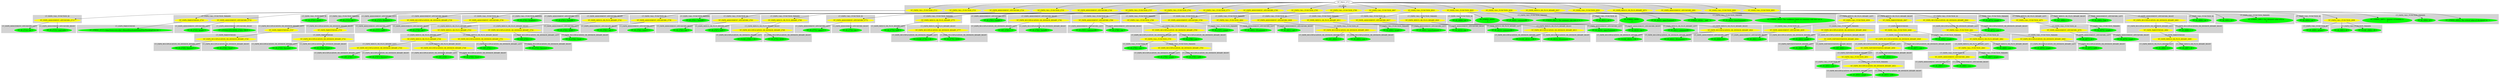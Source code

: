 digraph {

subgraph cluster0 {
 node [style=filled,color=white];
 style=filled;
 color=lightgrey;
 label = "CT_PROG";

"NT_EXPR_CALL_FUNCTION_2712"
 [fillcolor = yellow]
"NT_EXPR_CALL_FUNCTION_2721"
 [fillcolor = yellow]
"NT_EXPR_ASSIGNMENT_OPETATORS_2724"
 [fillcolor = yellow]
"NT_EXPR_CALL_FUNCTION_2735"
 [fillcolor = yellow]
"NT_EXPR_ASSIGNMENT_OPETATORS_2740"
 [fillcolor = yellow]
"NT_EXPR_CALL_FUNCTION_2757"
 [fillcolor = yellow]
"NT_EXPR_CALL_FUNCTION_2762"
 [fillcolor = yellow]
"NT_EXPR_CALL_FUNCTION_2771"
 [fillcolor = yellow]
"NT_EXPR_ASSIGNMENT_OPETATORS_2780"
 [fillcolor = yellow]
"NT_EXPR_CALL_FUNCTION_2785"
 [fillcolor = yellow]
"NT_EXPR_CALL_FUNCTION_2798"
 [fillcolor = yellow]
"NT_EXPR_CALL_FUNCTION_2807"
 [fillcolor = yellow]
"NT_EXPR_CALL_FUNCTION_2816"
 [fillcolor = yellow]
"NT_EXPR_CALL_FUNCTION_2825"
 [fillcolor = yellow]
"NT_EXPR_CALL_FUNCTION_2830"
 [fillcolor = yellow]
"NT_EXPR_MINUS_OR_PLUS_BINARY_2837"
 [fillcolor = yellow]
"NT_EXPR_CALL_FUNCTION_2859"
 [fillcolor = yellow]
"NT_EXPR_MINUS_OR_PLUS_BINARY_2874"
 [fillcolor = yellow]
"NT_EXPR_ASSIGNMENT_OPETATORS_2881"
 [fillcolor = yellow]
"NT_EXPR_CALL_FUNCTION_2889"
 [fillcolor = yellow]
"NT_EXPR_CALL_FUNCTION_2893"
 [fillcolor = yellow]
}
"NT_PROG_2711"->"NT_EXPR_CALL_FUNCTION_2712"
subgraph cluster1 {
 node [style=filled,color=white];
 style=filled;
 color=lightgrey;
 label = "CT_EXPR_CALL_FUNCTION_ID";

"NT_EXPR_ASSIGNMENT_OPETATORS_2713"
 [fillcolor = yellow]
}
subgraph cluster2 {
 node [style=filled,color=white];
 style=filled;
 color=lightgrey;
 label = "CT_EXPR_CALL_FUNCTION_PARAMS";

"NT_EXPR_PARENTHESIS_2716"
 [fillcolor = yellow]
"NT_EXPR_ASSIGNMENT_OPETATORS_2718"
 [fillcolor = yellow]
}
"NT_EXPR_CALL_FUNCTION_2712"->"NT_EXPR_ASSIGNMENT_OPETATORS_2713"
subgraph cluster3 {
 node [style=filled,color=white];
 style=filled;
 color=lightgrey;
 label = "CT_EXPR_ASSIGNMENT_OPETATORS_LEFT";

"NT_ID_2714< dat >"
 [fillcolor = green]
}
subgraph cluster4 {
 node [style=filled,color=white];
 style=filled;
 color=lightgrey;
 label = "CT_EXPR_ASSIGNMENT_OPETATORS_RIGHT";

"NT_ID_2715< read.table >"
 [fillcolor = green]
}
"NT_EXPR_ASSIGNMENT_OPETATORS_2713"->"NT_ID_2714< dat >"
"NT_EXPR_ASSIGNMENT_OPETATORS_2713"->"NT_ID_2715< read.table >"
"NT_EXPR_CALL_FUNCTION_2712"->"NT_EXPR_PARENTHESIS_2716"
subgraph cluster5 {
 node [style=filled,color=white];
 style=filled;
 color=lightgrey;
 label = "CT_EXPR_PARENTHESIS";

"NT_STRING_2717< http://www.uvm.edu/~dhowell/methods8/DataFiles/SmokingGum.dat >"
 [fillcolor = green]
}
"NT_EXPR_PARENTHESIS_2716"->"NT_STRING_2717< http://www.uvm.edu/~dhowell/methods8/DataFiles/SmokingGum.dat >"
"NT_EXPR_CALL_FUNCTION_2712"->"NT_EXPR_ASSIGNMENT_OPETATORS_2718"
subgraph cluster6 {
 node [style=filled,color=white];
 style=filled;
 color=lightgrey;
 label = "CT_EXPR_ASSIGNMENT_OPETATORS_LEFT";

"NT_ID_2719< header >"
 [fillcolor = green]
}
subgraph cluster7 {
 node [style=filled,color=white];
 style=filled;
 color=lightgrey;
 label = "CT_EXPR_ASSIGNMENT_OPETATORS_RIGHT";

"NT_LITERALSPECIFIER_2720< TRUE >"
 [fillcolor = green]
}
"NT_EXPR_ASSIGNMENT_OPETATORS_2718"->"NT_ID_2719< header >"
"NT_EXPR_ASSIGNMENT_OPETATORS_2718"->"NT_LITERALSPECIFIER_2720< TRUE >"
"NT_PROG_2711"->"NT_EXPR_CALL_FUNCTION_2721"
subgraph cluster8 {
 node [style=filled,color=white];
 style=filled;
 color=lightgrey;
 label = "CT_EXPR_CALL_FUNCTION_ID";

"NT_ID_2722< attach >"
 [fillcolor = green]
}
subgraph cluster9 {
 node [style=filled,color=white];
 style=filled;
 color=lightgrey;
 label = "CT_EXPR_CALL_FUNCTION_PARAMS";

"NT_ID_2723< dat >"
 [fillcolor = green]
}
"NT_EXPR_CALL_FUNCTION_2721"->"NT_ID_2722< attach >"
"NT_EXPR_CALL_FUNCTION_2721"->"NT_ID_2723< dat >"
"NT_PROG_2711"->"NT_EXPR_ASSIGNMENT_OPETATORS_2724"
subgraph cluster10 {
 node [style=filled,color=white];
 style=filled;
 color=lightgrey;
 label = "CT_EXPR_ASSIGNMENT_OPETATORS_LEFT";

"NT_ID_2725< RiskRatio >"
 [fillcolor = green]
}
subgraph cluster11 {
 node [style=filled,color=white];
 style=filled;
 color=lightgrey;
 label = "CT_EXPR_ASSIGNMENT_OPETATORS_RIGHT";

"NT_EXPR_MULTIPLICATION_OR_DIVISION_BINARY_2726"
 [fillcolor = yellow]
}
"NT_EXPR_ASSIGNMENT_OPETATORS_2724"->"NT_ID_2725< RiskRatio >"
"NT_EXPR_ASSIGNMENT_OPETATORS_2724"->"NT_EXPR_MULTIPLICATION_OR_DIVISION_BINARY_2726"
subgraph cluster12 {
 node [style=filled,color=white];
 style=filled;
 color=lightgrey;
 label = "CT_EXPR_MULTIPLICATION_OR_DIVISION_BINARY_LEFT";

"NT_EXPR_PARENTHESIS_2727"
 [fillcolor = yellow]
}
subgraph cluster13 {
 node [style=filled,color=white];
 style=filled;
 color=lightgrey;
 label = "CT_EXPR_MULTIPLICATION_OR_DIVISION_BINARY_RIGHT";

"NT_EXPR_PARENTHESIS_2731"
 [fillcolor = yellow]
}
"NT_EXPR_MULTIPLICATION_OR_DIVISION_BINARY_2726"->"NT_EXPR_PARENTHESIS_2727"
subgraph cluster14 {
 node [style=filled,color=white];
 style=filled;
 color=lightgrey;
 label = "CT_EXPR_PARENTHESIS";

"NT_EXPR_MULTIPLICATION_OR_DIVISION_BINARY_2728"
 [fillcolor = yellow]
}
"NT_EXPR_PARENTHESIS_2727"->"NT_EXPR_MULTIPLICATION_OR_DIVISION_BINARY_2728"
subgraph cluster15 {
 node [style=filled,color=white];
 style=filled;
 color=lightgrey;
 label = "CT_EXPR_MULTIPLICATION_OR_DIVISION_BINARY_LEFT";

"NT_ID_2729< SuccessT >"
 [fillcolor = green]
}
subgraph cluster16 {
 node [style=filled,color=white];
 style=filled;
 color=lightgrey;
 label = "CT_EXPR_MULTIPLICATION_OR_DIVISION_BINARY_RIGHT";

"NT_ID_2730< TotalT >"
 [fillcolor = green]
}
"NT_EXPR_MULTIPLICATION_OR_DIVISION_BINARY_2728"->"NT_ID_2729< SuccessT >"
"NT_EXPR_MULTIPLICATION_OR_DIVISION_BINARY_2728"->"NT_ID_2730< TotalT >"
"NT_EXPR_MULTIPLICATION_OR_DIVISION_BINARY_2726"->"NT_EXPR_PARENTHESIS_2731"
subgraph cluster17 {
 node [style=filled,color=white];
 style=filled;
 color=lightgrey;
 label = "CT_EXPR_PARENTHESIS";

"NT_EXPR_MULTIPLICATION_OR_DIVISION_BINARY_2732"
 [fillcolor = yellow]
}
"NT_EXPR_PARENTHESIS_2731"->"NT_EXPR_MULTIPLICATION_OR_DIVISION_BINARY_2732"
subgraph cluster18 {
 node [style=filled,color=white];
 style=filled;
 color=lightgrey;
 label = "CT_EXPR_MULTIPLICATION_OR_DIVISION_BINARY_LEFT";

"NT_ID_2733< SuccessC >"
 [fillcolor = green]
}
subgraph cluster19 {
 node [style=filled,color=white];
 style=filled;
 color=lightgrey;
 label = "CT_EXPR_MULTIPLICATION_OR_DIVISION_BINARY_RIGHT";

"NT_ID_2734< TotalC >"
 [fillcolor = green]
}
"NT_EXPR_MULTIPLICATION_OR_DIVISION_BINARY_2732"->"NT_ID_2733< SuccessC >"
"NT_EXPR_MULTIPLICATION_OR_DIVISION_BINARY_2732"->"NT_ID_2734< TotalC >"
"NT_PROG_2711"->"NT_EXPR_CALL_FUNCTION_2735"
subgraph cluster20 {
 node [style=filled,color=white];
 style=filled;
 color=lightgrey;
 label = "CT_EXPR_CALL_FUNCTION_ID";

"NT_EXPR_ASSIGNMENT_OPETATORS_2736"
 [fillcolor = yellow]
}
subgraph cluster21 {
 node [style=filled,color=white];
 style=filled;
 color=lightgrey;
 label = "CT_EXPR_CALL_FUNCTION_PARAMS";

"NT_ID_2739< RiskRatio >"
 [fillcolor = green]
}
"NT_EXPR_CALL_FUNCTION_2735"->"NT_EXPR_ASSIGNMENT_OPETATORS_2736"
subgraph cluster22 {
 node [style=filled,color=white];
 style=filled;
 color=lightgrey;
 label = "CT_EXPR_ASSIGNMENT_OPETATORS_LEFT";

"NT_ID_2737< lnRR >"
 [fillcolor = green]
}
subgraph cluster23 {
 node [style=filled,color=white];
 style=filled;
 color=lightgrey;
 label = "CT_EXPR_ASSIGNMENT_OPETATORS_RIGHT";

"NT_ID_2738< log >"
 [fillcolor = green]
}
"NT_EXPR_ASSIGNMENT_OPETATORS_2736"->"NT_ID_2737< lnRR >"
"NT_EXPR_ASSIGNMENT_OPETATORS_2736"->"NT_ID_2738< log >"
"NT_EXPR_CALL_FUNCTION_2735"->"NT_ID_2739< RiskRatio >"
"NT_PROG_2711"->"NT_EXPR_ASSIGNMENT_OPETATORS_2740"
subgraph cluster24 {
 node [style=filled,color=white];
 style=filled;
 color=lightgrey;
 label = "CT_EXPR_ASSIGNMENT_OPETATORS_LEFT";

"NT_ID_2741< VarlnRR >"
 [fillcolor = green]
}
subgraph cluster25 {
 node [style=filled,color=white];
 style=filled;
 color=lightgrey;
 label = "CT_EXPR_ASSIGNMENT_OPETATORS_RIGHT";

"NT_EXPR_MINUS_OR_PLUS_BINARY_2742"
 [fillcolor = yellow]
}
"NT_EXPR_ASSIGNMENT_OPETATORS_2740"->"NT_ID_2741< VarlnRR >"
"NT_EXPR_ASSIGNMENT_OPETATORS_2740"->"NT_EXPR_MINUS_OR_PLUS_BINARY_2742"
subgraph cluster26 {
 node [style=filled,color=white];
 style=filled;
 color=lightgrey;
 label = "CT_EXPR_MINUS_OR_PLUS_BINARY_LEFT";

"NT_EXPR_MINUS_OR_PLUS_BINARY_2743"
 [fillcolor = yellow]
}
subgraph cluster27 {
 node [style=filled,color=white];
 style=filled;
 color=lightgrey;
 label = "CT_EXPR_MINUS_OR_PLUS_BINARY_RIGHT";

"NT_EXPR_MULTIPLICATION_OR_DIVISION_BINARY_2754"
 [fillcolor = yellow]
}
"NT_EXPR_MINUS_OR_PLUS_BINARY_2742"->"NT_EXPR_MINUS_OR_PLUS_BINARY_2743"
subgraph cluster28 {
 node [style=filled,color=white];
 style=filled;
 color=lightgrey;
 label = "CT_EXPR_MINUS_OR_PLUS_BINARY_LEFT";

"NT_EXPR_MINUS_OR_PLUS_BINARY_2744"
 [fillcolor = yellow]
}
subgraph cluster29 {
 node [style=filled,color=white];
 style=filled;
 color=lightgrey;
 label = "CT_EXPR_MINUS_OR_PLUS_BINARY_RIGHT";

"NT_EXPR_MULTIPLICATION_OR_DIVISION_BINARY_2751"
 [fillcolor = yellow]
}
"NT_EXPR_MINUS_OR_PLUS_BINARY_2743"->"NT_EXPR_MINUS_OR_PLUS_BINARY_2744"
subgraph cluster30 {
 node [style=filled,color=white];
 style=filled;
 color=lightgrey;
 label = "CT_EXPR_MINUS_OR_PLUS_BINARY_LEFT";

"NT_EXPR_MULTIPLICATION_OR_DIVISION_BINARY_2745"
 [fillcolor = yellow]
}
subgraph cluster31 {
 node [style=filled,color=white];
 style=filled;
 color=lightgrey;
 label = "CT_EXPR_MINUS_OR_PLUS_BINARY_RIGHT";

"NT_EXPR_MULTIPLICATION_OR_DIVISION_BINARY_2748"
 [fillcolor = yellow]
}
"NT_EXPR_MINUS_OR_PLUS_BINARY_2744"->"NT_EXPR_MULTIPLICATION_OR_DIVISION_BINARY_2745"
subgraph cluster32 {
 node [style=filled,color=white];
 style=filled;
 color=lightgrey;
 label = "CT_EXPR_MULTIPLICATION_OR_DIVISION_BINARY_LEFT";

"NT_INT_2746< 1 >"
 [fillcolor = green]
}
subgraph cluster33 {
 node [style=filled,color=white];
 style=filled;
 color=lightgrey;
 label = "CT_EXPR_MULTIPLICATION_OR_DIVISION_BINARY_RIGHT";

"NT_ID_2747< SuccessT >"
 [fillcolor = green]
}
"NT_EXPR_MULTIPLICATION_OR_DIVISION_BINARY_2745"->"NT_INT_2746< 1 >"
"NT_EXPR_MULTIPLICATION_OR_DIVISION_BINARY_2745"->"NT_ID_2747< SuccessT >"
"NT_EXPR_MINUS_OR_PLUS_BINARY_2744"->"NT_EXPR_MULTIPLICATION_OR_DIVISION_BINARY_2748"
subgraph cluster34 {
 node [style=filled,color=white];
 style=filled;
 color=lightgrey;
 label = "CT_EXPR_MULTIPLICATION_OR_DIVISION_BINARY_LEFT";

"NT_INT_2749< 1 >"
 [fillcolor = green]
}
subgraph cluster35 {
 node [style=filled,color=white];
 style=filled;
 color=lightgrey;
 label = "CT_EXPR_MULTIPLICATION_OR_DIVISION_BINARY_RIGHT";

"NT_ID_2750< TotalT >"
 [fillcolor = green]
}
"NT_EXPR_MULTIPLICATION_OR_DIVISION_BINARY_2748"->"NT_INT_2749< 1 >"
"NT_EXPR_MULTIPLICATION_OR_DIVISION_BINARY_2748"->"NT_ID_2750< TotalT >"
"NT_EXPR_MINUS_OR_PLUS_BINARY_2743"->"NT_EXPR_MULTIPLICATION_OR_DIVISION_BINARY_2751"
subgraph cluster36 {
 node [style=filled,color=white];
 style=filled;
 color=lightgrey;
 label = "CT_EXPR_MULTIPLICATION_OR_DIVISION_BINARY_LEFT";

"NT_INT_2752< 1 >"
 [fillcolor = green]
}
subgraph cluster37 {
 node [style=filled,color=white];
 style=filled;
 color=lightgrey;
 label = "CT_EXPR_MULTIPLICATION_OR_DIVISION_BINARY_RIGHT";

"NT_ID_2753< SuccessC >"
 [fillcolor = green]
}
"NT_EXPR_MULTIPLICATION_OR_DIVISION_BINARY_2751"->"NT_INT_2752< 1 >"
"NT_EXPR_MULTIPLICATION_OR_DIVISION_BINARY_2751"->"NT_ID_2753< SuccessC >"
"NT_EXPR_MINUS_OR_PLUS_BINARY_2742"->"NT_EXPR_MULTIPLICATION_OR_DIVISION_BINARY_2754"
subgraph cluster38 {
 node [style=filled,color=white];
 style=filled;
 color=lightgrey;
 label = "CT_EXPR_MULTIPLICATION_OR_DIVISION_BINARY_LEFT";

"NT_INT_2755< 1 >"
 [fillcolor = green]
}
subgraph cluster39 {
 node [style=filled,color=white];
 style=filled;
 color=lightgrey;
 label = "CT_EXPR_MULTIPLICATION_OR_DIVISION_BINARY_RIGHT";

"NT_ID_2756< TotalC >"
 [fillcolor = green]
}
"NT_EXPR_MULTIPLICATION_OR_DIVISION_BINARY_2754"->"NT_INT_2755< 1 >"
"NT_EXPR_MULTIPLICATION_OR_DIVISION_BINARY_2754"->"NT_ID_2756< TotalC >"
"NT_PROG_2711"->"NT_EXPR_CALL_FUNCTION_2757"
subgraph cluster40 {
 node [style=filled,color=white];
 style=filled;
 color=lightgrey;
 label = "CT_EXPR_CALL_FUNCTION_ID";

"NT_EXPR_ASSIGNMENT_OPETATORS_2758"
 [fillcolor = yellow]
}
subgraph cluster41 {
 node [style=filled,color=white];
 style=filled;
 color=lightgrey;
 label = "CT_EXPR_CALL_FUNCTION_PARAMS";

"NT_ID_2761< VarlnRR >"
 [fillcolor = green]
}
"NT_EXPR_CALL_FUNCTION_2757"->"NT_EXPR_ASSIGNMENT_OPETATORS_2758"
subgraph cluster42 {
 node [style=filled,color=white];
 style=filled;
 color=lightgrey;
 label = "CT_EXPR_ASSIGNMENT_OPETATORS_LEFT";

"NT_ID_2759< SERR >"
 [fillcolor = green]
}
subgraph cluster43 {
 node [style=filled,color=white];
 style=filled;
 color=lightgrey;
 label = "CT_EXPR_ASSIGNMENT_OPETATORS_RIGHT";

"NT_ID_2760< sqrt >"
 [fillcolor = green]
}
"NT_EXPR_ASSIGNMENT_OPETATORS_2758"->"NT_ID_2759< SERR >"
"NT_EXPR_ASSIGNMENT_OPETATORS_2758"->"NT_ID_2760< sqrt >"
"NT_EXPR_CALL_FUNCTION_2757"->"NT_ID_2761< VarlnRR >"
"NT_PROG_2711"->"NT_EXPR_CALL_FUNCTION_2762"
subgraph cluster44 {
 node [style=filled,color=white];
 style=filled;
 color=lightgrey;
 label = "CT_EXPR_CALL_FUNCTION_ID";

"NT_EXPR_ASSIGNMENT_OPETATORS_2763"
 [fillcolor = yellow]
}
subgraph cluster45 {
 node [style=filled,color=white];
 style=filled;
 color=lightgrey;
 label = "CT_EXPR_CALL_FUNCTION_PARAMS";

"NT_EXPR_MINUS_OR_PLUS_BINARY_2766"
 [fillcolor = yellow]
}
"NT_EXPR_CALL_FUNCTION_2762"->"NT_EXPR_ASSIGNMENT_OPETATORS_2763"
subgraph cluster46 {
 node [style=filled,color=white];
 style=filled;
 color=lightgrey;
 label = "CT_EXPR_ASSIGNMENT_OPETATORS_LEFT";

"NT_ID_2764< lowerCI >"
 [fillcolor = green]
}
subgraph cluster47 {
 node [style=filled,color=white];
 style=filled;
 color=lightgrey;
 label = "CT_EXPR_ASSIGNMENT_OPETATORS_RIGHT";

"NT_ID_2765< exp >"
 [fillcolor = green]
}
"NT_EXPR_ASSIGNMENT_OPETATORS_2763"->"NT_ID_2764< lowerCI >"
"NT_EXPR_ASSIGNMENT_OPETATORS_2763"->"NT_ID_2765< exp >"
"NT_EXPR_CALL_FUNCTION_2762"->"NT_EXPR_MINUS_OR_PLUS_BINARY_2766"
subgraph cluster48 {
 node [style=filled,color=white];
 style=filled;
 color=lightgrey;
 label = "CT_EXPR_MINUS_OR_PLUS_BINARY_LEFT";

"NT_ID_2767< lnRR >"
 [fillcolor = green]
}
subgraph cluster49 {
 node [style=filled,color=white];
 style=filled;
 color=lightgrey;
 label = "CT_EXPR_MINUS_OR_PLUS_BINARY_RIGHT";

"NT_EXPR_MULTIPLICATION_OR_DIVISION_BINARY_2768"
 [fillcolor = yellow]
}
"NT_EXPR_MINUS_OR_PLUS_BINARY_2766"->"NT_ID_2767< lnRR >"
"NT_EXPR_MINUS_OR_PLUS_BINARY_2766"->"NT_EXPR_MULTIPLICATION_OR_DIVISION_BINARY_2768"
subgraph cluster50 {
 node [style=filled,color=white];
 style=filled;
 color=lightgrey;
 label = "CT_EXPR_MULTIPLICATION_OR_DIVISION_BINARY_LEFT";

"NT_FLOAT_2769< 1.96 >"
 [fillcolor = green]
}
subgraph cluster51 {
 node [style=filled,color=white];
 style=filled;
 color=lightgrey;
 label = "CT_EXPR_MULTIPLICATION_OR_DIVISION_BINARY_RIGHT";

"NT_ID_2770< SERR >"
 [fillcolor = green]
}
"NT_EXPR_MULTIPLICATION_OR_DIVISION_BINARY_2768"->"NT_FLOAT_2769< 1.96 >"
"NT_EXPR_MULTIPLICATION_OR_DIVISION_BINARY_2768"->"NT_ID_2770< SERR >"
"NT_PROG_2711"->"NT_EXPR_CALL_FUNCTION_2771"
subgraph cluster52 {
 node [style=filled,color=white];
 style=filled;
 color=lightgrey;
 label = "CT_EXPR_CALL_FUNCTION_ID";

"NT_EXPR_ASSIGNMENT_OPETATORS_2772"
 [fillcolor = yellow]
}
subgraph cluster53 {
 node [style=filled,color=white];
 style=filled;
 color=lightgrey;
 label = "CT_EXPR_CALL_FUNCTION_PARAMS";

"NT_EXPR_MINUS_OR_PLUS_BINARY_2775"
 [fillcolor = yellow]
}
"NT_EXPR_CALL_FUNCTION_2771"->"NT_EXPR_ASSIGNMENT_OPETATORS_2772"
subgraph cluster54 {
 node [style=filled,color=white];
 style=filled;
 color=lightgrey;
 label = "CT_EXPR_ASSIGNMENT_OPETATORS_LEFT";

"NT_ID_2773< upperCI >"
 [fillcolor = green]
}
subgraph cluster55 {
 node [style=filled,color=white];
 style=filled;
 color=lightgrey;
 label = "CT_EXPR_ASSIGNMENT_OPETATORS_RIGHT";

"NT_ID_2774< exp >"
 [fillcolor = green]
}
"NT_EXPR_ASSIGNMENT_OPETATORS_2772"->"NT_ID_2773< upperCI >"
"NT_EXPR_ASSIGNMENT_OPETATORS_2772"->"NT_ID_2774< exp >"
"NT_EXPR_CALL_FUNCTION_2771"->"NT_EXPR_MINUS_OR_PLUS_BINARY_2775"
subgraph cluster56 {
 node [style=filled,color=white];
 style=filled;
 color=lightgrey;
 label = "CT_EXPR_MINUS_OR_PLUS_BINARY_LEFT";

"NT_ID_2776< lnRR >"
 [fillcolor = green]
}
subgraph cluster57 {
 node [style=filled,color=white];
 style=filled;
 color=lightgrey;
 label = "CT_EXPR_MINUS_OR_PLUS_BINARY_RIGHT";

"NT_EXPR_MULTIPLICATION_OR_DIVISION_BINARY_2777"
 [fillcolor = yellow]
}
"NT_EXPR_MINUS_OR_PLUS_BINARY_2775"->"NT_ID_2776< lnRR >"
"NT_EXPR_MINUS_OR_PLUS_BINARY_2775"->"NT_EXPR_MULTIPLICATION_OR_DIVISION_BINARY_2777"
subgraph cluster58 {
 node [style=filled,color=white];
 style=filled;
 color=lightgrey;
 label = "CT_EXPR_MULTIPLICATION_OR_DIVISION_BINARY_LEFT";

"NT_FLOAT_2778< 1.96 >"
 [fillcolor = green]
}
subgraph cluster59 {
 node [style=filled,color=white];
 style=filled;
 color=lightgrey;
 label = "CT_EXPR_MULTIPLICATION_OR_DIVISION_BINARY_RIGHT";

"NT_ID_2779< SERR >"
 [fillcolor = green]
}
"NT_EXPR_MULTIPLICATION_OR_DIVISION_BINARY_2777"->"NT_FLOAT_2778< 1.96 >"
"NT_EXPR_MULTIPLICATION_OR_DIVISION_BINARY_2777"->"NT_ID_2779< SERR >"
"NT_PROG_2711"->"NT_EXPR_ASSIGNMENT_OPETATORS_2780"
subgraph cluster60 {
 node [style=filled,color=white];
 style=filled;
 color=lightgrey;
 label = "CT_EXPR_ASSIGNMENT_OPETATORS_LEFT";

"NT_ID_2781< weight >"
 [fillcolor = green]
}
subgraph cluster61 {
 node [style=filled,color=white];
 style=filled;
 color=lightgrey;
 label = "CT_EXPR_ASSIGNMENT_OPETATORS_RIGHT";

"NT_EXPR_MULTIPLICATION_OR_DIVISION_BINARY_2782"
 [fillcolor = yellow]
}
"NT_EXPR_ASSIGNMENT_OPETATORS_2780"->"NT_ID_2781< weight >"
"NT_EXPR_ASSIGNMENT_OPETATORS_2780"->"NT_EXPR_MULTIPLICATION_OR_DIVISION_BINARY_2782"
subgraph cluster62 {
 node [style=filled,color=white];
 style=filled;
 color=lightgrey;
 label = "CT_EXPR_MULTIPLICATION_OR_DIVISION_BINARY_LEFT";

"NT_INT_2783< 1 >"
 [fillcolor = green]
}
subgraph cluster63 {
 node [style=filled,color=white];
 style=filled;
 color=lightgrey;
 label = "CT_EXPR_MULTIPLICATION_OR_DIVISION_BINARY_RIGHT";

"NT_ID_2784< VarlnRR >"
 [fillcolor = green]
}
"NT_EXPR_MULTIPLICATION_OR_DIVISION_BINARY_2782"->"NT_INT_2783< 1 >"
"NT_EXPR_MULTIPLICATION_OR_DIVISION_BINARY_2782"->"NT_ID_2784< VarlnRR >"
"NT_PROG_2711"->"NT_EXPR_CALL_FUNCTION_2785"
subgraph cluster64 {
 node [style=filled,color=white];
 style=filled;
 color=lightgrey;
 label = "CT_EXPR_CALL_FUNCTION_ID";

"NT_EXPR_ASSIGNMENT_OPETATORS_2786"
 [fillcolor = yellow]
}
subgraph cluster65 {
 node [style=filled,color=white];
 style=filled;
 color=lightgrey;
 label = "CT_EXPR_CALL_FUNCTION_PARAMS";

"NT_EXPR_CALL_FUNCTION_2789"
 [fillcolor = yellow]
}
"NT_EXPR_CALL_FUNCTION_2785"->"NT_EXPR_ASSIGNMENT_OPETATORS_2786"
subgraph cluster66 {
 node [style=filled,color=white];
 style=filled;
 color=lightgrey;
 label = "CT_EXPR_ASSIGNMENT_OPETATORS_LEFT";

"NT_ID_2787< summaryRR >"
 [fillcolor = green]
}
subgraph cluster67 {
 node [style=filled,color=white];
 style=filled;
 color=lightgrey;
 label = "CT_EXPR_ASSIGNMENT_OPETATORS_RIGHT";

"NT_ID_2788< exp >"
 [fillcolor = green]
}
"NT_EXPR_ASSIGNMENT_OPETATORS_2786"->"NT_ID_2787< summaryRR >"
"NT_EXPR_ASSIGNMENT_OPETATORS_2786"->"NT_ID_2788< exp >"
"NT_EXPR_CALL_FUNCTION_2785"->"NT_EXPR_CALL_FUNCTION_2789"
subgraph cluster68 {
 node [style=filled,color=white];
 style=filled;
 color=lightgrey;
 label = "CT_EXPR_CALL_FUNCTION_ID";

"NT_EXPR_MULTIPLICATION_OR_DIVISION_BINARY_2790"
 [fillcolor = yellow]
}
subgraph cluster69 {
 node [style=filled,color=white];
 style=filled;
 color=lightgrey;
 label = "CT_EXPR_CALL_FUNCTION_PARAMS";

"NT_ID_2797< weight >"
 [fillcolor = green]
}
"NT_EXPR_CALL_FUNCTION_2789"->"NT_EXPR_MULTIPLICATION_OR_DIVISION_BINARY_2790"
subgraph cluster70 {
 node [style=filled,color=white];
 style=filled;
 color=lightgrey;
 label = "CT_EXPR_MULTIPLICATION_OR_DIVISION_BINARY_LEFT";

"NT_EXPR_CALL_FUNCTION_2791"
 [fillcolor = yellow]
}
subgraph cluster71 {
 node [style=filled,color=white];
 style=filled;
 color=lightgrey;
 label = "CT_EXPR_MULTIPLICATION_OR_DIVISION_BINARY_RIGHT";

"NT_ID_2796< sum >"
 [fillcolor = green]
}
"NT_EXPR_MULTIPLICATION_OR_DIVISION_BINARY_2790"->"NT_EXPR_CALL_FUNCTION_2791"
subgraph cluster72 {
 node [style=filled,color=white];
 style=filled;
 color=lightgrey;
 label = "CT_EXPR_CALL_FUNCTION_ID";

"NT_ID_2792< sum >"
 [fillcolor = green]
}
subgraph cluster73 {
 node [style=filled,color=white];
 style=filled;
 color=lightgrey;
 label = "CT_EXPR_CALL_FUNCTION_PARAMS";

"NT_EXPR_MULTIPLICATION_OR_DIVISION_BINARY_2793"
 [fillcolor = yellow]
}
"NT_EXPR_CALL_FUNCTION_2791"->"NT_ID_2792< sum >"
"NT_EXPR_CALL_FUNCTION_2791"->"NT_EXPR_MULTIPLICATION_OR_DIVISION_BINARY_2793"
subgraph cluster74 {
 node [style=filled,color=white];
 style=filled;
 color=lightgrey;
 label = "CT_EXPR_MULTIPLICATION_OR_DIVISION_BINARY_LEFT";

"NT_ID_2794< weight >"
 [fillcolor = green]
}
subgraph cluster75 {
 node [style=filled,color=white];
 style=filled;
 color=lightgrey;
 label = "CT_EXPR_MULTIPLICATION_OR_DIVISION_BINARY_RIGHT";

"NT_ID_2795< lnRR >"
 [fillcolor = green]
}
"NT_EXPR_MULTIPLICATION_OR_DIVISION_BINARY_2793"->"NT_ID_2794< weight >"
"NT_EXPR_MULTIPLICATION_OR_DIVISION_BINARY_2793"->"NT_ID_2795< lnRR >"
"NT_EXPR_MULTIPLICATION_OR_DIVISION_BINARY_2790"->"NT_ID_2796< sum >"
"NT_EXPR_CALL_FUNCTION_2789"->"NT_ID_2797< weight >"
"NT_PROG_2711"->"NT_EXPR_CALL_FUNCTION_2798"
subgraph cluster76 {
 node [style=filled,color=white];
 style=filled;
 color=lightgrey;
 label = "CT_EXPR_CALL_FUNCTION_ID";

"NT_EXPR_ASSIGNMENT_OPETATORS_2799"
 [fillcolor = yellow]
}
subgraph cluster77 {
 node [style=filled,color=white];
 style=filled;
 color=lightgrey;
 label = "CT_EXPR_CALL_FUNCTION_PARAMS";

"NT_EXPR_CALL_FUNCTION_2802"
 [fillcolor = yellow]
}
"NT_EXPR_CALL_FUNCTION_2798"->"NT_EXPR_ASSIGNMENT_OPETATORS_2799"
subgraph cluster78 {
 node [style=filled,color=white];
 style=filled;
 color=lightgrey;
 label = "CT_EXPR_ASSIGNMENT_OPETATORS_LEFT";

"NT_ID_2800< SEsummary >"
 [fillcolor = green]
}
subgraph cluster79 {
 node [style=filled,color=white];
 style=filled;
 color=lightgrey;
 label = "CT_EXPR_ASSIGNMENT_OPETATORS_RIGHT";

"NT_ID_2801< sqrt >"
 [fillcolor = green]
}
"NT_EXPR_ASSIGNMENT_OPETATORS_2799"->"NT_ID_2800< SEsummary >"
"NT_EXPR_ASSIGNMENT_OPETATORS_2799"->"NT_ID_2801< sqrt >"
"NT_EXPR_CALL_FUNCTION_2798"->"NT_EXPR_CALL_FUNCTION_2802"
subgraph cluster80 {
 node [style=filled,color=white];
 style=filled;
 color=lightgrey;
 label = "CT_EXPR_CALL_FUNCTION_ID";

"NT_EXPR_MULTIPLICATION_OR_DIVISION_BINARY_2803"
 [fillcolor = yellow]
}
subgraph cluster81 {
 node [style=filled,color=white];
 style=filled;
 color=lightgrey;
 label = "CT_EXPR_CALL_FUNCTION_PARAMS";

"NT_ID_2806< weight >"
 [fillcolor = green]
}
"NT_EXPR_CALL_FUNCTION_2802"->"NT_EXPR_MULTIPLICATION_OR_DIVISION_BINARY_2803"
subgraph cluster82 {
 node [style=filled,color=white];
 style=filled;
 color=lightgrey;
 label = "CT_EXPR_MULTIPLICATION_OR_DIVISION_BINARY_LEFT";

"NT_INT_2804< 1 >"
 [fillcolor = green]
}
subgraph cluster83 {
 node [style=filled,color=white];
 style=filled;
 color=lightgrey;
 label = "CT_EXPR_MULTIPLICATION_OR_DIVISION_BINARY_RIGHT";

"NT_ID_2805< sum >"
 [fillcolor = green]
}
"NT_EXPR_MULTIPLICATION_OR_DIVISION_BINARY_2803"->"NT_INT_2804< 1 >"
"NT_EXPR_MULTIPLICATION_OR_DIVISION_BINARY_2803"->"NT_ID_2805< sum >"
"NT_EXPR_CALL_FUNCTION_2802"->"NT_ID_2806< weight >"
"NT_PROG_2711"->"NT_EXPR_CALL_FUNCTION_2807"
subgraph cluster84 {
 node [style=filled,color=white];
 style=filled;
 color=lightgrey;
 label = "CT_EXPR_CALL_FUNCTION_ID";

"NT_EXPR_ASSIGNMENT_OPETATORS_2808"
 [fillcolor = yellow]
}
subgraph cluster85 {
 node [style=filled,color=white];
 style=filled;
 color=lightgrey;
 label = "CT_EXPR_CALL_FUNCTION_PARAMS";

"NT_EXPR_MINUS_OR_PLUS_BINARY_2811"
 [fillcolor = yellow]
}
"NT_EXPR_CALL_FUNCTION_2807"->"NT_EXPR_ASSIGNMENT_OPETATORS_2808"
subgraph cluster86 {
 node [style=filled,color=white];
 style=filled;
 color=lightgrey;
 label = "CT_EXPR_ASSIGNMENT_OPETATORS_LEFT";

"NT_ID_2809< lowerSummary >"
 [fillcolor = green]
}
subgraph cluster87 {
 node [style=filled,color=white];
 style=filled;
 color=lightgrey;
 label = "CT_EXPR_ASSIGNMENT_OPETATORS_RIGHT";

"NT_ID_2810< exp >"
 [fillcolor = green]
}
"NT_EXPR_ASSIGNMENT_OPETATORS_2808"->"NT_ID_2809< lowerSummary >"
"NT_EXPR_ASSIGNMENT_OPETATORS_2808"->"NT_ID_2810< exp >"
"NT_EXPR_CALL_FUNCTION_2807"->"NT_EXPR_MINUS_OR_PLUS_BINARY_2811"
subgraph cluster88 {
 node [style=filled,color=white];
 style=filled;
 color=lightgrey;
 label = "CT_EXPR_MINUS_OR_PLUS_BINARY_LEFT";

"NT_ID_2812< summaryRR >"
 [fillcolor = green]
}
subgraph cluster89 {
 node [style=filled,color=white];
 style=filled;
 color=lightgrey;
 label = "CT_EXPR_MINUS_OR_PLUS_BINARY_RIGHT";

"NT_EXPR_MULTIPLICATION_OR_DIVISION_BINARY_2813"
 [fillcolor = yellow]
}
"NT_EXPR_MINUS_OR_PLUS_BINARY_2811"->"NT_ID_2812< summaryRR >"
"NT_EXPR_MINUS_OR_PLUS_BINARY_2811"->"NT_EXPR_MULTIPLICATION_OR_DIVISION_BINARY_2813"
subgraph cluster90 {
 node [style=filled,color=white];
 style=filled;
 color=lightgrey;
 label = "CT_EXPR_MULTIPLICATION_OR_DIVISION_BINARY_LEFT";

"NT_FLOAT_2814< 1.96 >"
 [fillcolor = green]
}
subgraph cluster91 {
 node [style=filled,color=white];
 style=filled;
 color=lightgrey;
 label = "CT_EXPR_MULTIPLICATION_OR_DIVISION_BINARY_RIGHT";

"NT_ID_2815< SEsummary >"
 [fillcolor = green]
}
"NT_EXPR_MULTIPLICATION_OR_DIVISION_BINARY_2813"->"NT_FLOAT_2814< 1.96 >"
"NT_EXPR_MULTIPLICATION_OR_DIVISION_BINARY_2813"->"NT_ID_2815< SEsummary >"
"NT_PROG_2711"->"NT_EXPR_CALL_FUNCTION_2816"
subgraph cluster92 {
 node [style=filled,color=white];
 style=filled;
 color=lightgrey;
 label = "CT_EXPR_CALL_FUNCTION_ID";

"NT_EXPR_ASSIGNMENT_OPETATORS_2817"
 [fillcolor = yellow]
}
subgraph cluster93 {
 node [style=filled,color=white];
 style=filled;
 color=lightgrey;
 label = "CT_EXPR_CALL_FUNCTION_PARAMS";

"NT_EXPR_MINUS_OR_PLUS_BINARY_2820"
 [fillcolor = yellow]
}
"NT_EXPR_CALL_FUNCTION_2816"->"NT_EXPR_ASSIGNMENT_OPETATORS_2817"
subgraph cluster94 {
 node [style=filled,color=white];
 style=filled;
 color=lightgrey;
 label = "CT_EXPR_ASSIGNMENT_OPETATORS_LEFT";

"NT_ID_2818< upperSummary >"
 [fillcolor = green]
}
subgraph cluster95 {
 node [style=filled,color=white];
 style=filled;
 color=lightgrey;
 label = "CT_EXPR_ASSIGNMENT_OPETATORS_RIGHT";

"NT_ID_2819< exp >"
 [fillcolor = green]
}
"NT_EXPR_ASSIGNMENT_OPETATORS_2817"->"NT_ID_2818< upperSummary >"
"NT_EXPR_ASSIGNMENT_OPETATORS_2817"->"NT_ID_2819< exp >"
"NT_EXPR_CALL_FUNCTION_2816"->"NT_EXPR_MINUS_OR_PLUS_BINARY_2820"
subgraph cluster96 {
 node [style=filled,color=white];
 style=filled;
 color=lightgrey;
 label = "CT_EXPR_MINUS_OR_PLUS_BINARY_LEFT";

"NT_ID_2821< summaryRR >"
 [fillcolor = green]
}
subgraph cluster97 {
 node [style=filled,color=white];
 style=filled;
 color=lightgrey;
 label = "CT_EXPR_MINUS_OR_PLUS_BINARY_RIGHT";

"NT_EXPR_MULTIPLICATION_OR_DIVISION_BINARY_2822"
 [fillcolor = yellow]
}
"NT_EXPR_MINUS_OR_PLUS_BINARY_2820"->"NT_ID_2821< summaryRR >"
"NT_EXPR_MINUS_OR_PLUS_BINARY_2820"->"NT_EXPR_MULTIPLICATION_OR_DIVISION_BINARY_2822"
subgraph cluster98 {
 node [style=filled,color=white];
 style=filled;
 color=lightgrey;
 label = "CT_EXPR_MULTIPLICATION_OR_DIVISION_BINARY_LEFT";

"NT_FLOAT_2823< 1.96 >"
 [fillcolor = green]
}
subgraph cluster99 {
 node [style=filled,color=white];
 style=filled;
 color=lightgrey;
 label = "CT_EXPR_MULTIPLICATION_OR_DIVISION_BINARY_RIGHT";

"NT_ID_2824< SEsummary >"
 [fillcolor = green]
}
"NT_EXPR_MULTIPLICATION_OR_DIVISION_BINARY_2822"->"NT_FLOAT_2823< 1.96 >"
"NT_EXPR_MULTIPLICATION_OR_DIVISION_BINARY_2822"->"NT_ID_2824< SEsummary >"
"NT_PROG_2711"->"NT_EXPR_CALL_FUNCTION_2825"
subgraph cluster100 {
 node [style=filled,color=white];
 style=filled;
 color=lightgrey;
 label = "CT_EXPR_CALL_FUNCTION_ID";

"NT_ID_2826< cat >"
 [fillcolor = green]
}
subgraph cluster101 {
 node [style=filled,color=white];
 style=filled;
 color=lightgrey;
 label = "CT_EXPR_CALL_FUNCTION_PARAMS";

"NT_STRING_2827< The summary risk ratio is =  >"
 [fillcolor = green]
"NT_ID_2828< summaryRR >"
 [fillcolor = green]
"NT_STRING_2829< \n >"
 [fillcolor = green]
}
"NT_EXPR_CALL_FUNCTION_2825"->"NT_ID_2826< cat >"
"NT_EXPR_CALL_FUNCTION_2825"->"NT_STRING_2827< The summary risk ratio is =  >"
"NT_EXPR_CALL_FUNCTION_2825"->"NT_ID_2828< summaryRR >"
"NT_EXPR_CALL_FUNCTION_2825"->"NT_STRING_2829< \n >"
"NT_PROG_2711"->"NT_EXPR_CALL_FUNCTION_2830"
subgraph cluster102 {
 node [style=filled,color=white];
 style=filled;
 color=lightgrey;
 label = "CT_EXPR_CALL_FUNCTION_ID";

"NT_ID_2831< cat >"
 [fillcolor = green]
}
subgraph cluster103 {
 node [style=filled,color=white];
 style=filled;
 color=lightgrey;
 label = "CT_EXPR_CALL_FUNCTION_PARAMS";

"NT_STRING_2832< The confidence limits on summary risk ratio are = \n >"
 [fillcolor = green]
"NT_ID_2833< lowerSummary >"
 [fillcolor = green]
"NT_STRING_2834<    and    >"
 [fillcolor = green]
"NT_ID_2835< upperSummary >"
 [fillcolor = green]
"NT_STRING_2836< \n >"
 [fillcolor = green]
}
"NT_EXPR_CALL_FUNCTION_2830"->"NT_ID_2831< cat >"
"NT_EXPR_CALL_FUNCTION_2830"->"NT_STRING_2832< The confidence limits on summary risk ratio are = \n >"
"NT_EXPR_CALL_FUNCTION_2830"->"NT_ID_2833< lowerSummary >"
"NT_EXPR_CALL_FUNCTION_2830"->"NT_STRING_2834<    and    >"
"NT_EXPR_CALL_FUNCTION_2830"->"NT_ID_2835< upperSummary >"
"NT_EXPR_CALL_FUNCTION_2830"->"NT_STRING_2836< \n >"
"NT_PROG_2711"->"NT_EXPR_MINUS_OR_PLUS_BINARY_2837"
subgraph cluster104 {
 node [style=filled,color=white];
 style=filled;
 color=lightgrey;
 label = "CT_EXPR_MINUS_OR_PLUS_BINARY_LEFT";

"NT_EXPR_CALL_FUNCTION_2838"
 [fillcolor = yellow]
}
subgraph cluster105 {
 node [style=filled,color=white];
 style=filled;
 color=lightgrey;
 label = "CT_EXPR_MINUS_OR_PLUS_BINARY_RIGHT";

"NT_EXPR_PARENTHESIS_2847"
 [fillcolor = yellow]
}
"NT_EXPR_MINUS_OR_PLUS_BINARY_2837"->"NT_EXPR_CALL_FUNCTION_2838"
subgraph cluster106 {
 node [style=filled,color=white];
 style=filled;
 color=lightgrey;
 label = "CT_EXPR_CALL_FUNCTION_ID";

"NT_EXPR_ASSIGNMENT_OPETATORS_2839"
 [fillcolor = yellow]
}
subgraph cluster107 {
 node [style=filled,color=white];
 style=filled;
 color=lightgrey;
 label = "CT_EXPR_CALL_FUNCTION_PARAMS";

"NT_EXPR_MULTIPLICATION_OR_DIVISION_BINARY_2842"
 [fillcolor = yellow]
}
"NT_EXPR_CALL_FUNCTION_2838"->"NT_EXPR_ASSIGNMENT_OPETATORS_2839"
subgraph cluster108 {
 node [style=filled,color=white];
 style=filled;
 color=lightgrey;
 label = "CT_EXPR_ASSIGNMENT_OPETATORS_LEFT";

"NT_ID_2840< Q >"
 [fillcolor = green]
}
subgraph cluster109 {
 node [style=filled,color=white];
 style=filled;
 color=lightgrey;
 label = "CT_EXPR_ASSIGNMENT_OPETATORS_RIGHT";

"NT_ID_2841< sum >"
 [fillcolor = green]
}
"NT_EXPR_ASSIGNMENT_OPETATORS_2839"->"NT_ID_2840< Q >"
"NT_EXPR_ASSIGNMENT_OPETATORS_2839"->"NT_ID_2841< sum >"
"NT_EXPR_CALL_FUNCTION_2838"->"NT_EXPR_MULTIPLICATION_OR_DIVISION_BINARY_2842"
subgraph cluster110 {
 node [style=filled,color=white];
 style=filled;
 color=lightgrey;
 label = "CT_EXPR_MULTIPLICATION_OR_DIVISION_BINARY_LEFT";

"NT_ID_2843< weight >"
 [fillcolor = green]
}
subgraph cluster111 {
 node [style=filled,color=white];
 style=filled;
 color=lightgrey;
 label = "CT_EXPR_MULTIPLICATION_OR_DIVISION_BINARY_RIGHT";

"NT_EXPR_EXPONENTIATION_BINARY_2844"
 [fillcolor = yellow]
}
"NT_EXPR_MULTIPLICATION_OR_DIVISION_BINARY_2842"->"NT_ID_2843< weight >"
"NT_EXPR_MULTIPLICATION_OR_DIVISION_BINARY_2842"->"NT_EXPR_EXPONENTIATION_BINARY_2844"
subgraph cluster112 {
 node [style=filled,color=white];
 style=filled;
 color=lightgrey;
 label = "CT_EXPR_EXPONENTIATION_BINARY_LEFT";

"NT_ID_2845< lnRR >"
 [fillcolor = green]
}
subgraph cluster113 {
 node [style=filled,color=white];
 style=filled;
 color=lightgrey;
 label = "CT_EXPR_EXPONENTIATION_BINARY_RIGHT";

"NT_INT_2846< 2 >"
 [fillcolor = green]
}
"NT_EXPR_EXPONENTIATION_BINARY_2844"->"NT_ID_2845< lnRR >"
"NT_EXPR_EXPONENTIATION_BINARY_2844"->"NT_INT_2846< 2 >"
"NT_EXPR_MINUS_OR_PLUS_BINARY_2837"->"NT_EXPR_PARENTHESIS_2847"
subgraph cluster114 {
 node [style=filled,color=white];
 style=filled;
 color=lightgrey;
 label = "CT_EXPR_PARENTHESIS";

"NT_EXPR_CALL_FUNCTION_2848"
 [fillcolor = yellow]
}
"NT_EXPR_PARENTHESIS_2847"->"NT_EXPR_CALL_FUNCTION_2848"
subgraph cluster115 {
 node [style=filled,color=white];
 style=filled;
 color=lightgrey;
 label = "CT_EXPR_CALL_FUNCTION_ID";

"NT_EXPR_MULTIPLICATION_OR_DIVISION_BINARY_2849"
 [fillcolor = yellow]
}
subgraph cluster116 {
 node [style=filled,color=white];
 style=filled;
 color=lightgrey;
 label = "CT_EXPR_CALL_FUNCTION_PARAMS";

"NT_ID_2858< weight >"
 [fillcolor = green]
}
"NT_EXPR_CALL_FUNCTION_2848"->"NT_EXPR_MULTIPLICATION_OR_DIVISION_BINARY_2849"
subgraph cluster117 {
 node [style=filled,color=white];
 style=filled;
 color=lightgrey;
 label = "CT_EXPR_MULTIPLICATION_OR_DIVISION_BINARY_LEFT";

"NT_EXPR_EXPONENTIATION_BINARY_2850"
 [fillcolor = yellow]
}
subgraph cluster118 {
 node [style=filled,color=white];
 style=filled;
 color=lightgrey;
 label = "CT_EXPR_MULTIPLICATION_OR_DIVISION_BINARY_RIGHT";

"NT_ID_2857< sum >"
 [fillcolor = green]
}
"NT_EXPR_MULTIPLICATION_OR_DIVISION_BINARY_2849"->"NT_EXPR_EXPONENTIATION_BINARY_2850"
subgraph cluster119 {
 node [style=filled,color=white];
 style=filled;
 color=lightgrey;
 label = "CT_EXPR_EXPONENTIATION_BINARY_LEFT";

"NT_EXPR_CALL_FUNCTION_2851"
 [fillcolor = yellow]
}
subgraph cluster120 {
 node [style=filled,color=white];
 style=filled;
 color=lightgrey;
 label = "CT_EXPR_EXPONENTIATION_BINARY_RIGHT";

"NT_INT_2856< 2 >"
 [fillcolor = green]
}
"NT_EXPR_EXPONENTIATION_BINARY_2850"->"NT_EXPR_CALL_FUNCTION_2851"
subgraph cluster121 {
 node [style=filled,color=white];
 style=filled;
 color=lightgrey;
 label = "CT_EXPR_CALL_FUNCTION_ID";

"NT_ID_2852< sum >"
 [fillcolor = green]
}
subgraph cluster122 {
 node [style=filled,color=white];
 style=filled;
 color=lightgrey;
 label = "CT_EXPR_CALL_FUNCTION_PARAMS";

"NT_EXPR_MULTIPLICATION_OR_DIVISION_BINARY_2853"
 [fillcolor = yellow]
}
"NT_EXPR_CALL_FUNCTION_2851"->"NT_ID_2852< sum >"
"NT_EXPR_CALL_FUNCTION_2851"->"NT_EXPR_MULTIPLICATION_OR_DIVISION_BINARY_2853"
subgraph cluster123 {
 node [style=filled,color=white];
 style=filled;
 color=lightgrey;
 label = "CT_EXPR_MULTIPLICATION_OR_DIVISION_BINARY_LEFT";

"NT_ID_2854< weight >"
 [fillcolor = green]
}
subgraph cluster124 {
 node [style=filled,color=white];
 style=filled;
 color=lightgrey;
 label = "CT_EXPR_MULTIPLICATION_OR_DIVISION_BINARY_RIGHT";

"NT_ID_2855< lnRR >"
 [fillcolor = green]
}
"NT_EXPR_MULTIPLICATION_OR_DIVISION_BINARY_2853"->"NT_ID_2854< weight >"
"NT_EXPR_MULTIPLICATION_OR_DIVISION_BINARY_2853"->"NT_ID_2855< lnRR >"
"NT_EXPR_EXPONENTIATION_BINARY_2850"->"NT_INT_2856< 2 >"
"NT_EXPR_MULTIPLICATION_OR_DIVISION_BINARY_2849"->"NT_ID_2857< sum >"
"NT_EXPR_CALL_FUNCTION_2848"->"NT_ID_2858< weight >"
"NT_PROG_2711"->"NT_EXPR_CALL_FUNCTION_2859"
subgraph cluster125 {
 node [style=filled,color=white];
 style=filled;
 color=lightgrey;
 label = "CT_EXPR_CALL_FUNCTION_ID";

"NT_EXPR_MULTIPLICATION_OR_DIVISION_BINARY_2860"
 [fillcolor = yellow]
}
subgraph cluster126 {
 node [style=filled,color=white];
 style=filled;
 color=lightgrey;
 label = "CT_EXPR_CALL_FUNCTION_PARAMS";

"NT_ID_2873< weight >"
 [fillcolor = green]
}
"NT_EXPR_CALL_FUNCTION_2859"->"NT_EXPR_MULTIPLICATION_OR_DIVISION_BINARY_2860"
subgraph cluster127 {
 node [style=filled,color=white];
 style=filled;
 color=lightgrey;
 label = "CT_EXPR_MULTIPLICATION_OR_DIVISION_BINARY_LEFT";

"NT_EXPR_CALL_FUNCTION_2861"
 [fillcolor = yellow]
}
subgraph cluster128 {
 node [style=filled,color=white];
 style=filled;
 color=lightgrey;
 label = "CT_EXPR_MULTIPLICATION_OR_DIVISION_BINARY_RIGHT";

"NT_ID_2872< sum >"
 [fillcolor = green]
}
"NT_EXPR_MULTIPLICATION_OR_DIVISION_BINARY_2860"->"NT_EXPR_CALL_FUNCTION_2861"
subgraph cluster129 {
 node [style=filled,color=white];
 style=filled;
 color=lightgrey;
 label = "CT_EXPR_CALL_FUNCTION_ID";

"NT_EXPR_MINUS_OR_PLUS_BINARY_2862"
 [fillcolor = yellow]
}
subgraph cluster130 {
 node [style=filled,color=white];
 style=filled;
 color=lightgrey;
 label = "CT_EXPR_CALL_FUNCTION_PARAMS";

"NT_EXPR_MULTIPLICATION_OR_DIVISION_BINARY_2869"
 [fillcolor = yellow]
}
"NT_EXPR_CALL_FUNCTION_2861"->"NT_EXPR_MINUS_OR_PLUS_BINARY_2862"
subgraph cluster131 {
 node [style=filled,color=white];
 style=filled;
 color=lightgrey;
 label = "CT_EXPR_MINUS_OR_PLUS_BINARY_LEFT";

"NT_EXPR_CALL_FUNCTION_2863"
 [fillcolor = yellow]
}
subgraph cluster132 {
 node [style=filled,color=white];
 style=filled;
 color=lightgrey;
 label = "CT_EXPR_MINUS_OR_PLUS_BINARY_RIGHT";

"NT_ID_2868< sum >"
 [fillcolor = green]
}
"NT_EXPR_MINUS_OR_PLUS_BINARY_2862"->"NT_EXPR_CALL_FUNCTION_2863"
subgraph cluster133 {
 node [style=filled,color=white];
 style=filled;
 color=lightgrey;
 label = "CT_EXPR_CALL_FUNCTION_ID";

"NT_EXPR_ASSIGNMENT_OPETATORS_2864"
 [fillcolor = yellow]
}
subgraph cluster134 {
 node [style=filled,color=white];
 style=filled;
 color=lightgrey;
 label = "CT_EXPR_CALL_FUNCTION_PARAMS";

"NT_ID_2867< weight >"
 [fillcolor = green]
}
"NT_EXPR_CALL_FUNCTION_2863"->"NT_EXPR_ASSIGNMENT_OPETATORS_2864"
subgraph cluster135 {
 node [style=filled,color=white];
 style=filled;
 color=lightgrey;
 label = "CT_EXPR_ASSIGNMENT_OPETATORS_LEFT";

"NT_ID_2865< C >"
 [fillcolor = green]
}
subgraph cluster136 {
 node [style=filled,color=white];
 style=filled;
 color=lightgrey;
 label = "CT_EXPR_ASSIGNMENT_OPETATORS_RIGHT";

"NT_ID_2866< sum >"
 [fillcolor = green]
}
"NT_EXPR_ASSIGNMENT_OPETATORS_2864"->"NT_ID_2865< C >"
"NT_EXPR_ASSIGNMENT_OPETATORS_2864"->"NT_ID_2866< sum >"
"NT_EXPR_CALL_FUNCTION_2863"->"NT_ID_2867< weight >"
"NT_EXPR_MINUS_OR_PLUS_BINARY_2862"->"NT_ID_2868< sum >"
"NT_EXPR_CALL_FUNCTION_2861"->"NT_EXPR_MULTIPLICATION_OR_DIVISION_BINARY_2869"
subgraph cluster137 {
 node [style=filled,color=white];
 style=filled;
 color=lightgrey;
 label = "CT_EXPR_MULTIPLICATION_OR_DIVISION_BINARY_LEFT";

"NT_ID_2870< weight >"
 [fillcolor = green]
}
subgraph cluster138 {
 node [style=filled,color=white];
 style=filled;
 color=lightgrey;
 label = "CT_EXPR_MULTIPLICATION_OR_DIVISION_BINARY_RIGHT";

"NT_ID_2871< lnRR >"
 [fillcolor = green]
}
"NT_EXPR_MULTIPLICATION_OR_DIVISION_BINARY_2869"->"NT_ID_2870< weight >"
"NT_EXPR_MULTIPLICATION_OR_DIVISION_BINARY_2869"->"NT_ID_2871< lnRR >"
"NT_EXPR_MULTIPLICATION_OR_DIVISION_BINARY_2860"->"NT_ID_2872< sum >"
"NT_EXPR_CALL_FUNCTION_2859"->"NT_ID_2873< weight >"
"NT_PROG_2711"->"NT_EXPR_MINUS_OR_PLUS_BINARY_2874"
subgraph cluster139 {
 node [style=filled,color=white];
 style=filled;
 color=lightgrey;
 label = "CT_EXPR_MINUS_OR_PLUS_BINARY_LEFT";

"NT_EXPR_CALL_FUNCTION_2875"
 [fillcolor = yellow]
}
subgraph cluster140 {
 node [style=filled,color=white];
 style=filled;
 color=lightgrey;
 label = "CT_EXPR_MINUS_OR_PLUS_BINARY_RIGHT";

"NT_INT_2880< 1 >"
 [fillcolor = green]
}
"NT_EXPR_MINUS_OR_PLUS_BINARY_2874"->"NT_EXPR_CALL_FUNCTION_2875"
subgraph cluster141 {
 node [style=filled,color=white];
 style=filled;
 color=lightgrey;
 label = "CT_EXPR_CALL_FUNCTION_ID";

"NT_EXPR_ASSIGNMENT_OPETATORS_2876"
 [fillcolor = yellow]
}
subgraph cluster142 {
 node [style=filled,color=white];
 style=filled;
 color=lightgrey;
 label = "CT_EXPR_CALL_FUNCTION_PARAMS";

"NT_ID_2879< weight >"
 [fillcolor = green]
}
"NT_EXPR_CALL_FUNCTION_2875"->"NT_EXPR_ASSIGNMENT_OPETATORS_2876"
subgraph cluster143 {
 node [style=filled,color=white];
 style=filled;
 color=lightgrey;
 label = "CT_EXPR_ASSIGNMENT_OPETATORS_LEFT";

"NT_ID_2877< df >"
 [fillcolor = green]
}
subgraph cluster144 {
 node [style=filled,color=white];
 style=filled;
 color=lightgrey;
 label = "CT_EXPR_ASSIGNMENT_OPETATORS_RIGHT";

"NT_ID_2878< length >"
 [fillcolor = green]
}
"NT_EXPR_ASSIGNMENT_OPETATORS_2876"->"NT_ID_2877< df >"
"NT_EXPR_ASSIGNMENT_OPETATORS_2876"->"NT_ID_2878< length >"
"NT_EXPR_CALL_FUNCTION_2875"->"NT_ID_2879< weight >"
"NT_EXPR_MINUS_OR_PLUS_BINARY_2874"->"NT_INT_2880< 1 >"
"NT_PROG_2711"->"NT_EXPR_ASSIGNMENT_OPETATORS_2881"
subgraph cluster145 {
 node [style=filled,color=white];
 style=filled;
 color=lightgrey;
 label = "CT_EXPR_ASSIGNMENT_OPETATORS_LEFT";

"NT_ID_2882< Tsqr >"
 [fillcolor = green]
}
subgraph cluster146 {
 node [style=filled,color=white];
 style=filled;
 color=lightgrey;
 label = "CT_EXPR_ASSIGNMENT_OPETATORS_RIGHT";

"NT_EXPR_MULTIPLICATION_OR_DIVISION_BINARY_2883"
 [fillcolor = yellow]
}
"NT_EXPR_ASSIGNMENT_OPETATORS_2881"->"NT_ID_2882< Tsqr >"
"NT_EXPR_ASSIGNMENT_OPETATORS_2881"->"NT_EXPR_MULTIPLICATION_OR_DIVISION_BINARY_2883"
subgraph cluster147 {
 node [style=filled,color=white];
 style=filled;
 color=lightgrey;
 label = "CT_EXPR_MULTIPLICATION_OR_DIVISION_BINARY_LEFT";

"NT_EXPR_PARENTHESIS_2884"
 [fillcolor = yellow]
}
subgraph cluster148 {
 node [style=filled,color=white];
 style=filled;
 color=lightgrey;
 label = "CT_EXPR_MULTIPLICATION_OR_DIVISION_BINARY_RIGHT";

"NT_ID_2888< C >"
 [fillcolor = green]
}
"NT_EXPR_MULTIPLICATION_OR_DIVISION_BINARY_2883"->"NT_EXPR_PARENTHESIS_2884"
subgraph cluster149 {
 node [style=filled,color=white];
 style=filled;
 color=lightgrey;
 label = "CT_EXPR_PARENTHESIS";

"NT_EXPR_MINUS_OR_PLUS_BINARY_2885"
 [fillcolor = yellow]
}
"NT_EXPR_PARENTHESIS_2884"->"NT_EXPR_MINUS_OR_PLUS_BINARY_2885"
subgraph cluster150 {
 node [style=filled,color=white];
 style=filled;
 color=lightgrey;
 label = "CT_EXPR_MINUS_OR_PLUS_BINARY_LEFT";

"NT_ID_2886< Q >"
 [fillcolor = green]
}
subgraph cluster151 {
 node [style=filled,color=white];
 style=filled;
 color=lightgrey;
 label = "CT_EXPR_MINUS_OR_PLUS_BINARY_RIGHT";

"NT_ID_2887< df >"
 [fillcolor = green]
}
"NT_EXPR_MINUS_OR_PLUS_BINARY_2885"->"NT_ID_2886< Q >"
"NT_EXPR_MINUS_OR_PLUS_BINARY_2885"->"NT_ID_2887< df >"
"NT_EXPR_MULTIPLICATION_OR_DIVISION_BINARY_2883"->"NT_ID_2888< C >"
"NT_PROG_2711"->"NT_EXPR_CALL_FUNCTION_2889"
subgraph cluster152 {
 node [style=filled,color=white];
 style=filled;
 color=lightgrey;
 label = "CT_EXPR_CALL_FUNCTION_ID";

"NT_ID_2890< cat >"
 [fillcolor = green]
}
subgraph cluster153 {
 node [style=filled,color=white];
 style=filled;
 color=lightgrey;
 label = "CT_EXPR_CALL_FUNCTION_PARAMS";

"NT_STRING_2891< Our obtained value of Q is \n >"
 [fillcolor = green]
"NT_ID_2892< Q >"
 [fillcolor = green]
}
"NT_EXPR_CALL_FUNCTION_2889"->"NT_ID_2890< cat >"
"NT_EXPR_CALL_FUNCTION_2889"->"NT_STRING_2891< Our obtained value of Q is \n >"
"NT_EXPR_CALL_FUNCTION_2889"->"NT_ID_2892< Q >"
"NT_PROG_2711"->"NT_EXPR_CALL_FUNCTION_2893"
subgraph cluster154 {
 node [style=filled,color=white];
 style=filled;
 color=lightgrey;
 label = "CT_EXPR_CALL_FUNCTION_ID";

"NT_ID_2894< cat >"
 [fillcolor = green]
}
subgraph cluster155 {
 node [style=filled,color=white];
 style=filled;
 color=lightgrey;
 label = "CT_EXPR_CALL_FUNCTION_PARAMS";

"NT_STRING_2895< The critical value of chi-square on  >"
 [fillcolor = green]
"NT_ID_2896< df >"
 [fillcolor = green]
"NT_STRING_2897<  degrees of freedom is \n >"
 [fillcolor = green]
"NT_EXPR_CALL_FUNCTION_2898"
 [fillcolor = yellow]
}
"NT_EXPR_CALL_FUNCTION_2893"->"NT_ID_2894< cat >"
"NT_EXPR_CALL_FUNCTION_2893"->"NT_STRING_2895< The critical value of chi-square on  >"
"NT_EXPR_CALL_FUNCTION_2893"->"NT_ID_2896< df >"
"NT_EXPR_CALL_FUNCTION_2893"->"NT_STRING_2897<  degrees of freedom is \n >"
"NT_EXPR_CALL_FUNCTION_2893"->"NT_EXPR_CALL_FUNCTION_2898"
subgraph cluster156 {
 node [style=filled,color=white];
 style=filled;
 color=lightgrey;
 label = "CT_EXPR_CALL_FUNCTION_ID";

"NT_ID_2899< qchisq >"
 [fillcolor = green]
}
subgraph cluster157 {
 node [style=filled,color=white];
 style=filled;
 color=lightgrey;
 label = "CT_EXPR_CALL_FUNCTION_PARAMS";

"NT_FLOAT_2900< .95 >"
 [fillcolor = green]
"NT_ID_2901< df >"
 [fillcolor = green]
}
"NT_EXPR_CALL_FUNCTION_2898"->"NT_ID_2899< qchisq >"
"NT_EXPR_CALL_FUNCTION_2898"->"NT_FLOAT_2900< .95 >"
"NT_EXPR_CALL_FUNCTION_2898"->"NT_ID_2901< df >"
}
